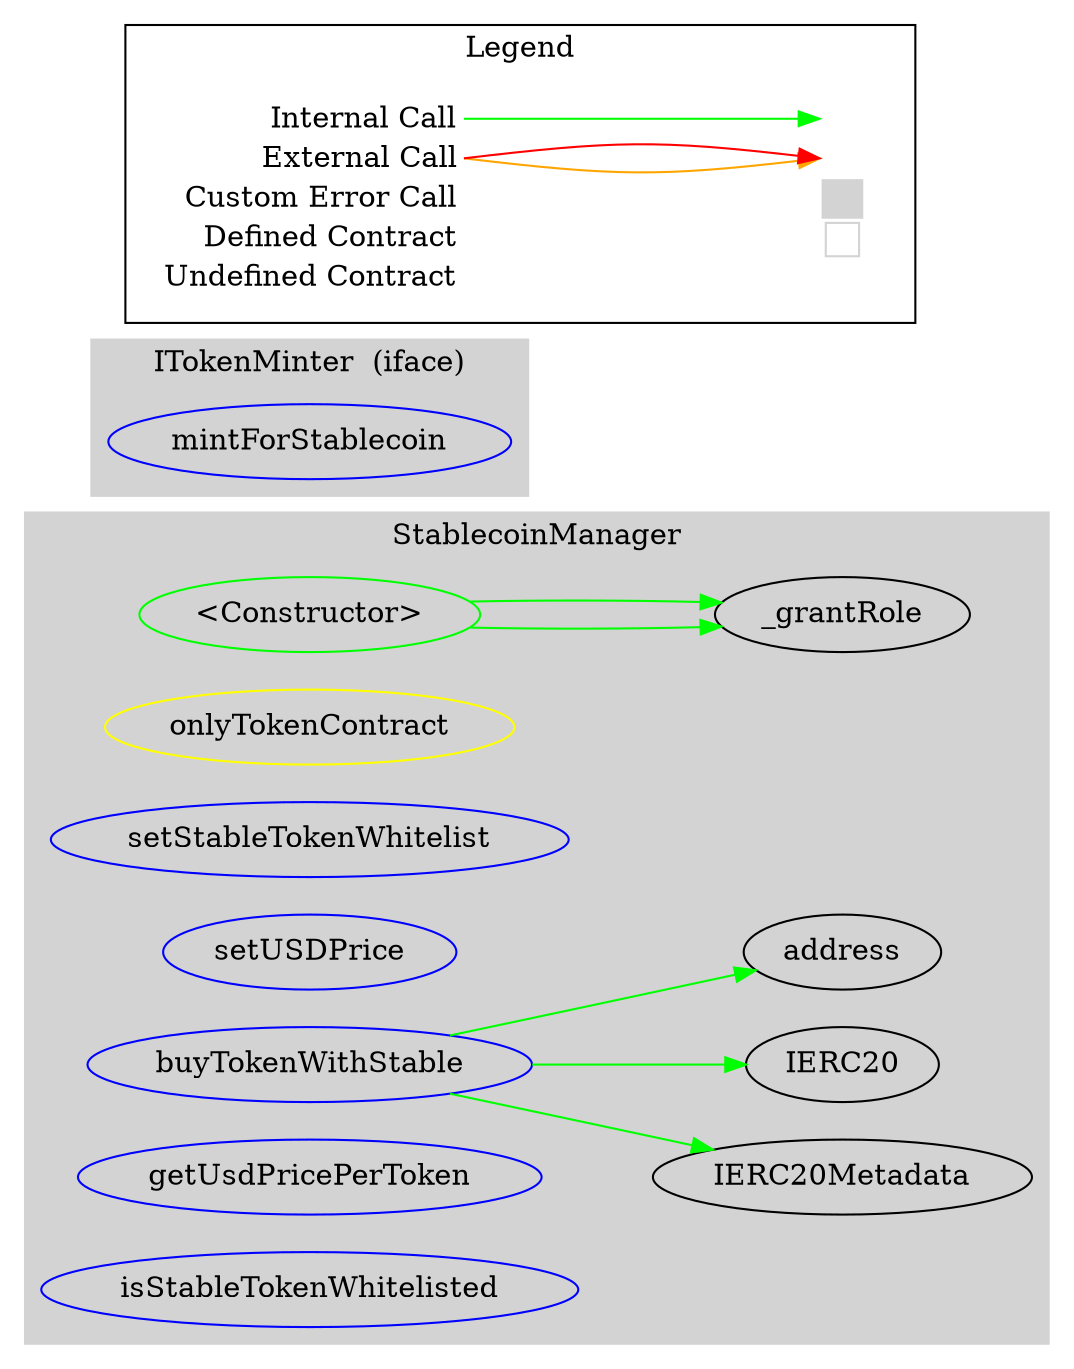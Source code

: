 digraph G {
  graph [ ratio = "auto", page = "100", compound =true ];
subgraph "clusterStablecoinManager" {
  graph [ label = "StablecoinManager", color = "lightgray", style = "filled", bgcolor = "lightgray" ];
  "StablecoinManager.<Constructor>" [ label = "<Constructor>", color = "green" ];
  "StablecoinManager.onlyTokenContract" [ label = "onlyTokenContract", color = "yellow" ];
  "StablecoinManager.setStableTokenWhitelist" [ label = "setStableTokenWhitelist", color = "blue" ];
  "StablecoinManager.setUSDPrice" [ label = "setUSDPrice", color = "blue" ];
  "StablecoinManager.buyTokenWithStable" [ label = "buyTokenWithStable", color = "blue" ];
  "StablecoinManager.getUsdPricePerToken" [ label = "getUsdPricePerToken", color = "blue" ];
  "StablecoinManager.isStableTokenWhitelisted" [ label = "isStableTokenWhitelisted", color = "blue" ];
  "StablecoinManager._grantRole" [ label = "_grantRole" ];
  "StablecoinManager.IERC20Metadata" [ label = "IERC20Metadata" ];
  "StablecoinManager.IERC20" [ label = "IERC20" ];
  "StablecoinManager.address" [ label = "address" ];
}

subgraph "clusterITokenMinter" {
  graph [ label = "ITokenMinter  (iface)", color = "lightgray", style = "filled", bgcolor = "lightgray" ];
  "ITokenMinter.mintForStablecoin" [ label = "mintForStablecoin", color = "blue" ];
}

  "StablecoinManager.<Constructor>";
  "StablecoinManager._grantRole";
  "StablecoinManager.buyTokenWithStable";
  "StablecoinManager.IERC20Metadata";
  "StablecoinManager.IERC20";
  "StablecoinManager.address";
  "StablecoinManager.<Constructor>" -> "StablecoinManager._grantRole" [ color = "green" ];
  "StablecoinManager.<Constructor>" -> "StablecoinManager._grantRole" [ color = "green" ];
  "StablecoinManager.buyTokenWithStable" -> "StablecoinManager.IERC20Metadata" [ color = "green" ];
  "StablecoinManager.buyTokenWithStable" -> "StablecoinManager.IERC20" [ color = "green" ];
  "StablecoinManager.buyTokenWithStable" -> "StablecoinManager.address" [ color = "green" ];


rankdir=LR
node [shape=plaintext]
subgraph cluster_01 { 
label = "Legend";
key [label=<<table border="0" cellpadding="2" cellspacing="0" cellborder="0">
  <tr><td align="right" port="i1">Internal Call</td></tr>
  <tr><td align="right" port="i2">External Call</td></tr>
  <tr><td align="right" port="i2">Custom Error Call</td></tr>
  <tr><td align="right" port="i3">Defined Contract</td></tr>
  <tr><td align="right" port="i4">Undefined Contract</td></tr>
  </table>>]
key2 [label=<<table border="0" cellpadding="2" cellspacing="0" cellborder="0">
  <tr><td port="i1">&nbsp;&nbsp;&nbsp;</td></tr>
  <tr><td port="i2">&nbsp;&nbsp;&nbsp;</td></tr>
  <tr><td port="i3" bgcolor="lightgray">&nbsp;&nbsp;&nbsp;</td></tr>
  <tr><td port="i4">
    <table border="1" cellborder="0" cellspacing="0" cellpadding="7" color="lightgray">
      <tr>
       <td></td>
      </tr>
     </table>
  </td></tr>
  </table>>]
key:i1:e -> key2:i1:w [color="green"]
key:i2:e -> key2:i2:w [color="orange"]
key:i2:e -> key2:i2:w [color="red"]
}
}

